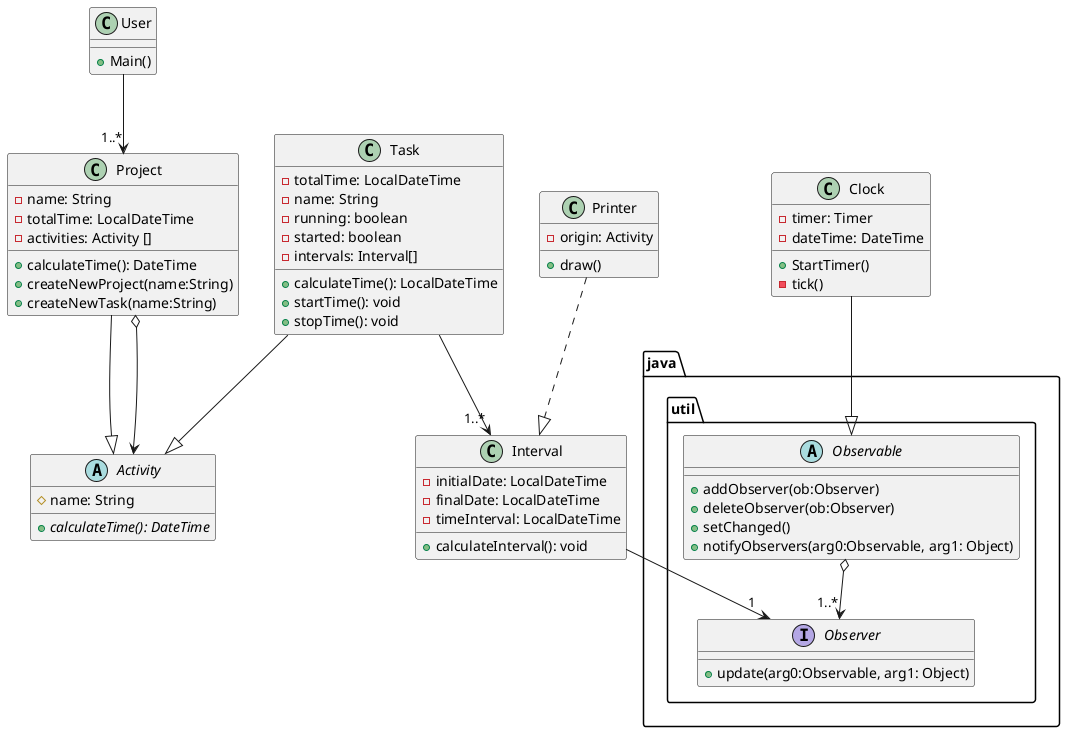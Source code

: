 @startuml
abstract class Activity{
# name: String
+ {abstract}calculateTime(): DateTime
}

class Project{
- name: String
- totalTime: LocalDateTime
- activities: Activity []
+ calculateTime(): DateTime
+ createNewProject(name:String)
+ createNewTask(name:String)

}

class Task{
- totalTime: LocalDateTime
- name: String
- running: boolean
- started: boolean
- intervals: Interval[]
+ calculateTime(): LocalDateTime
+ startTime(): void
+ stopTime(): void

}

class Interval{
- initialDate: LocalDateTime
- finalDate: LocalDateTime
- timeInterval: LocalDateTime

+ calculateInterval(): void
}





class User{
+ Main()
}


class Printer{
- origin: Activity
+ draw()
}

class Clock
{
-timer: Timer
-dateTime: DateTime
+StartTimer()
-tick()

}

package java.util <<Folder>>{

abstract class Observable{
+addObserver(ob:Observer)
+deleteObserver(ob:Observer)
+setChanged()
+notifyObservers(arg0:Observable, arg1: Object)
}
interface Observer{
+ update(arg0:Observable, arg1: Object)
}


}

Task --|> Activity
Project --|> Activity
Project o--> Activity
Observable o--> "1..*" Observer
Printer..|> Interval
Clock --|> Observable 
Task -->"1..*" Interval
Interval --> "1" Observer
User --> "1..*" Project

@enduml
